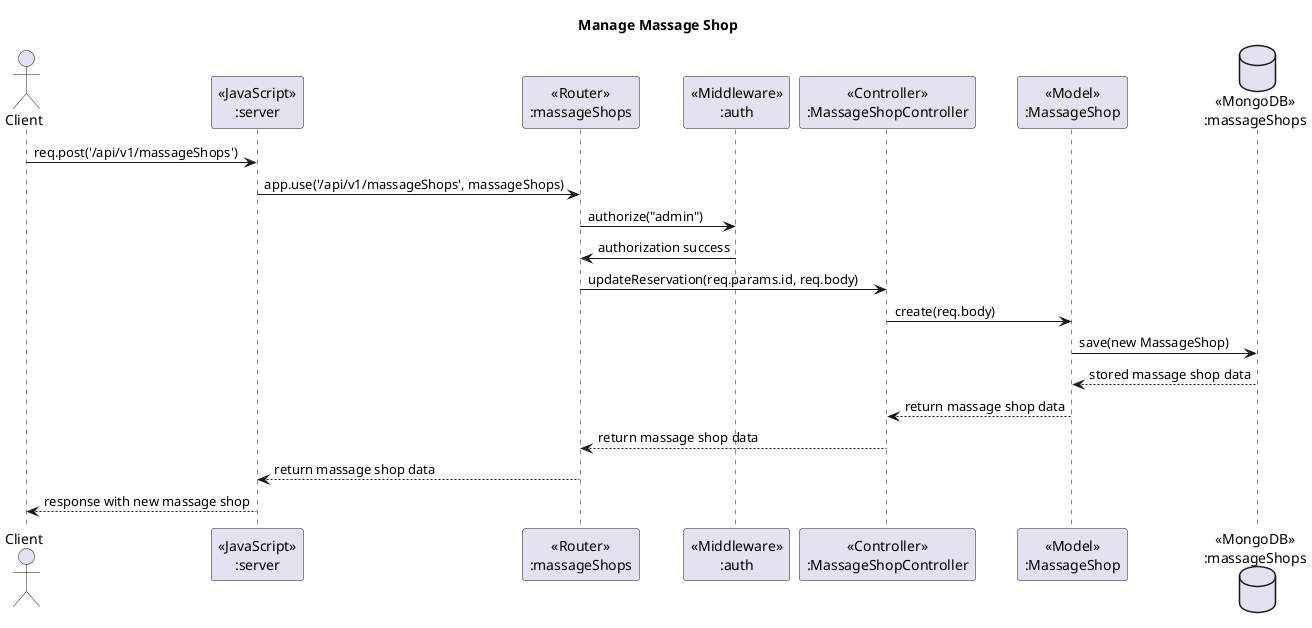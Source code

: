 @startuml
title Manage Massage Shop

actor Client
participant "«JavaScript»\n:server" as Server
participant "«Router»\n:massageShops" as Router
participant "«Middleware»\n:auth" as Middleware
participant "«Controller»\n:MassageShopController" as Controller
participant "«Model»\n:MassageShop" as Model
database "«MongoDB»\n:massageShops" as DB

Client -> Server : req.post('/api/v1/massageShops')
Server -> Router : app.use('/api/v1/massageShops', massageShops)
Router -> Middleware: authorize("admin")
Middleware -> Router: authorization success
Router -> Controller: updateReservation(req.params.id, req.body)
Controller -> Model : create(req.body)
Model -> DB : save(new MassageShop)
DB --> Model : stored massage shop data
Model --> Controller : return massage shop data
Controller --> Router : return massage shop data
Router --> Server : return massage shop data
Server --> Client : response with new massage shop

@enduml
